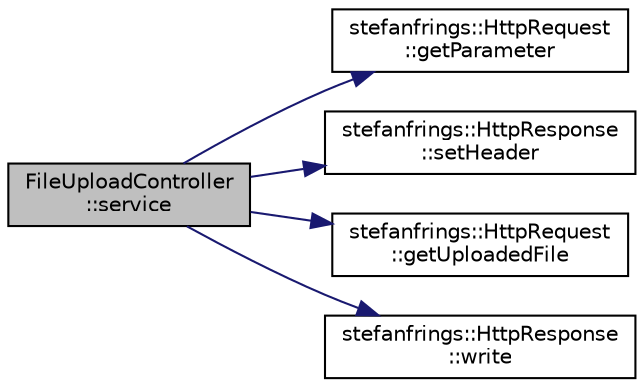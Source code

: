 digraph "FileUploadController::service"
{
  edge [fontname="Helvetica",fontsize="10",labelfontname="Helvetica",labelfontsize="10"];
  node [fontname="Helvetica",fontsize="10",shape=record];
  rankdir="LR";
  Node2 [label="FileUploadController\l::service",height=0.2,width=0.4,color="black", fillcolor="grey75", style="filled", fontcolor="black"];
  Node2 -> Node3 [color="midnightblue",fontsize="10",style="solid",fontname="Helvetica"];
  Node3 [label="stefanfrings::HttpRequest\l::getParameter",height=0.2,width=0.4,color="black", fillcolor="white", style="filled",URL="$classstefanfrings_1_1_http_request.html#ad231eca50e6a0cba6b01c5093542447e"];
  Node2 -> Node4 [color="midnightblue",fontsize="10",style="solid",fontname="Helvetica"];
  Node4 [label="stefanfrings::HttpResponse\l::setHeader",height=0.2,width=0.4,color="black", fillcolor="white", style="filled",URL="$classstefanfrings_1_1_http_response.html#a41029ee24e05e419e6da7ea970bc3724"];
  Node2 -> Node5 [color="midnightblue",fontsize="10",style="solid",fontname="Helvetica"];
  Node5 [label="stefanfrings::HttpRequest\l::getUploadedFile",height=0.2,width=0.4,color="black", fillcolor="white", style="filled",URL="$classstefanfrings_1_1_http_request.html#ac85c0bf7867adf6145902c51d4bc4701"];
  Node2 -> Node6 [color="midnightblue",fontsize="10",style="solid",fontname="Helvetica"];
  Node6 [label="stefanfrings::HttpResponse\l::write",height=0.2,width=0.4,color="black", fillcolor="white", style="filled",URL="$classstefanfrings_1_1_http_response.html#a6e49919cc568835ca6d81fec02533260"];
}
